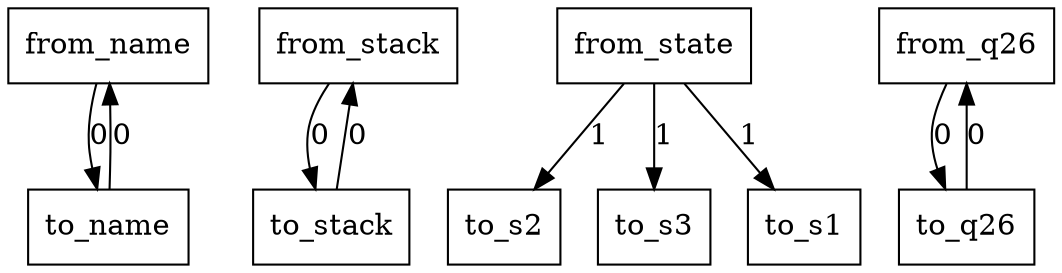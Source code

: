 digraph {
    graph [rankdir=TB
          ,bgcolor=transparent];
    node [shape=box
         ,fillcolor=white
         ,style=filled];
    0 [label=<from_name>];
    1 [label=<from_stack>];
    2 [label=<from_state>];
    3 [label=<from_q26>];
    4 [label=<to_name>];
    5 [label=<to_q26>];
    6 [label=<to_s2>];
    7 [label=<to_s3>];
    8 [label=<to_stack>];
    9 [label=<to_s1>];
    0 -> 4 [label=0];
    1 -> 8 [label=0];
    2 -> 6 [label=1];
    2 -> 7 [label=1];
    2 -> 9 [label=1];
    3 -> 5 [label=0];
    4 -> 0 [label=0];
    5 -> 3 [label=0];
    8 -> 1 [label=0];
}